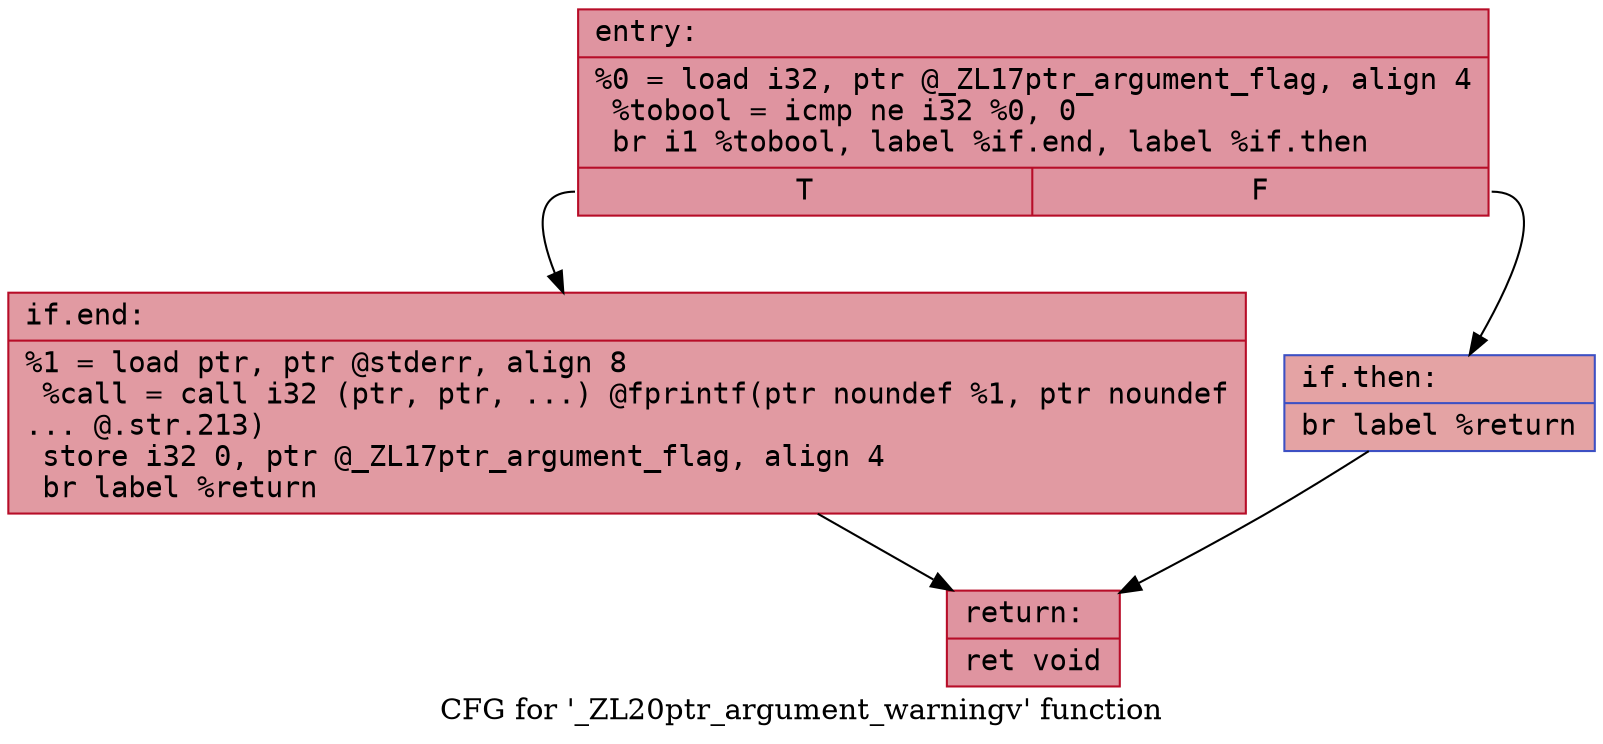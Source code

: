 digraph "CFG for '_ZL20ptr_argument_warningv' function" {
	label="CFG for '_ZL20ptr_argument_warningv' function";

	Node0x55bdf7d88ed0 [shape=record,color="#b70d28ff", style=filled, fillcolor="#b70d2870" fontname="Courier",label="{entry:\l|  %0 = load i32, ptr @_ZL17ptr_argument_flag, align 4\l  %tobool = icmp ne i32 %0, 0\l  br i1 %tobool, label %if.end, label %if.then\l|{<s0>T|<s1>F}}"];
	Node0x55bdf7d88ed0:s0 -> Node0x55bdf7d890e0[tooltip="entry -> if.end\nProbability 62.50%" ];
	Node0x55bdf7d88ed0:s1 -> Node0x55bdf7d89150[tooltip="entry -> if.then\nProbability 37.50%" ];
	Node0x55bdf7d89150 [shape=record,color="#3d50c3ff", style=filled, fillcolor="#c32e3170" fontname="Courier",label="{if.then:\l|  br label %return\l}"];
	Node0x55bdf7d89150 -> Node0x55bdf7d89270[tooltip="if.then -> return\nProbability 100.00%" ];
	Node0x55bdf7d890e0 [shape=record,color="#b70d28ff", style=filled, fillcolor="#bb1b2c70" fontname="Courier",label="{if.end:\l|  %1 = load ptr, ptr @stderr, align 8\l  %call = call i32 (ptr, ptr, ...) @fprintf(ptr noundef %1, ptr noundef\l... @.str.213)\l  store i32 0, ptr @_ZL17ptr_argument_flag, align 4\l  br label %return\l}"];
	Node0x55bdf7d890e0 -> Node0x55bdf7d89270[tooltip="if.end -> return\nProbability 100.00%" ];
	Node0x55bdf7d89270 [shape=record,color="#b70d28ff", style=filled, fillcolor="#b70d2870" fontname="Courier",label="{return:\l|  ret void\l}"];
}
